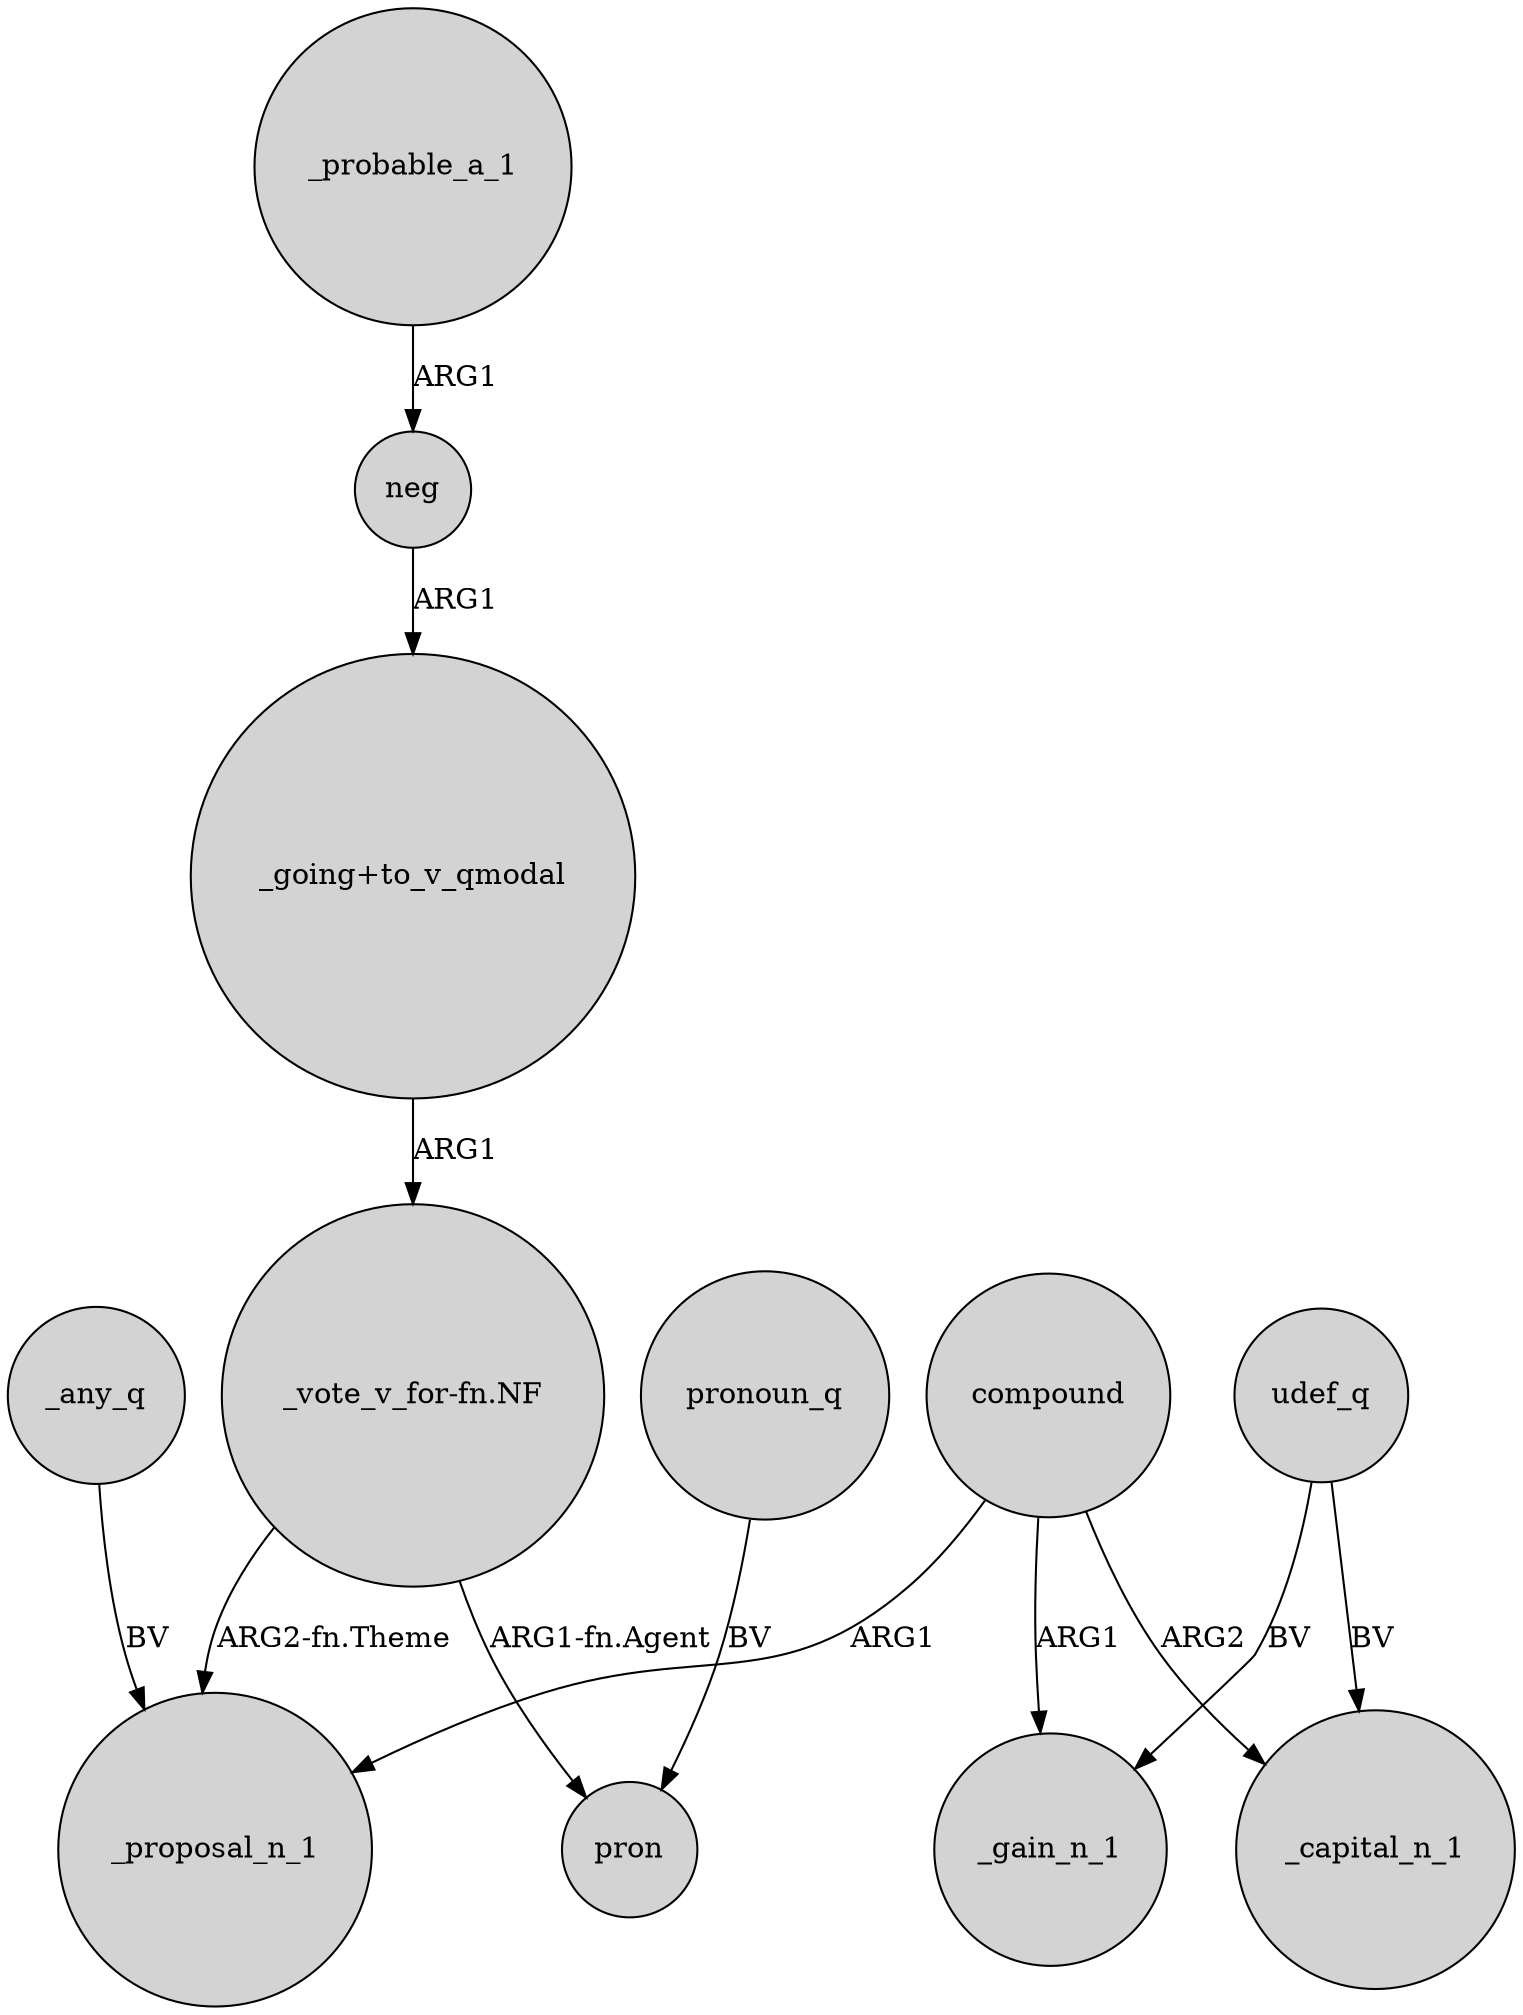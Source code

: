 digraph {
	node [shape=circle style=filled]
	"_going+to_v_qmodal" -> "_vote_v_for-fn.NF" [label=ARG1]
	neg -> "_going+to_v_qmodal" [label=ARG1]
	udef_q -> _capital_n_1 [label=BV]
	_any_q -> _proposal_n_1 [label=BV]
	compound -> _gain_n_1 [label=ARG1]
	compound -> _capital_n_1 [label=ARG2]
	compound -> _proposal_n_1 [label=ARG1]
	udef_q -> _gain_n_1 [label=BV]
	_probable_a_1 -> neg [label=ARG1]
	"_vote_v_for-fn.NF" -> _proposal_n_1 [label="ARG2-fn.Theme"]
	"_vote_v_for-fn.NF" -> pron [label="ARG1-fn.Agent"]
	pronoun_q -> pron [label=BV]
}
